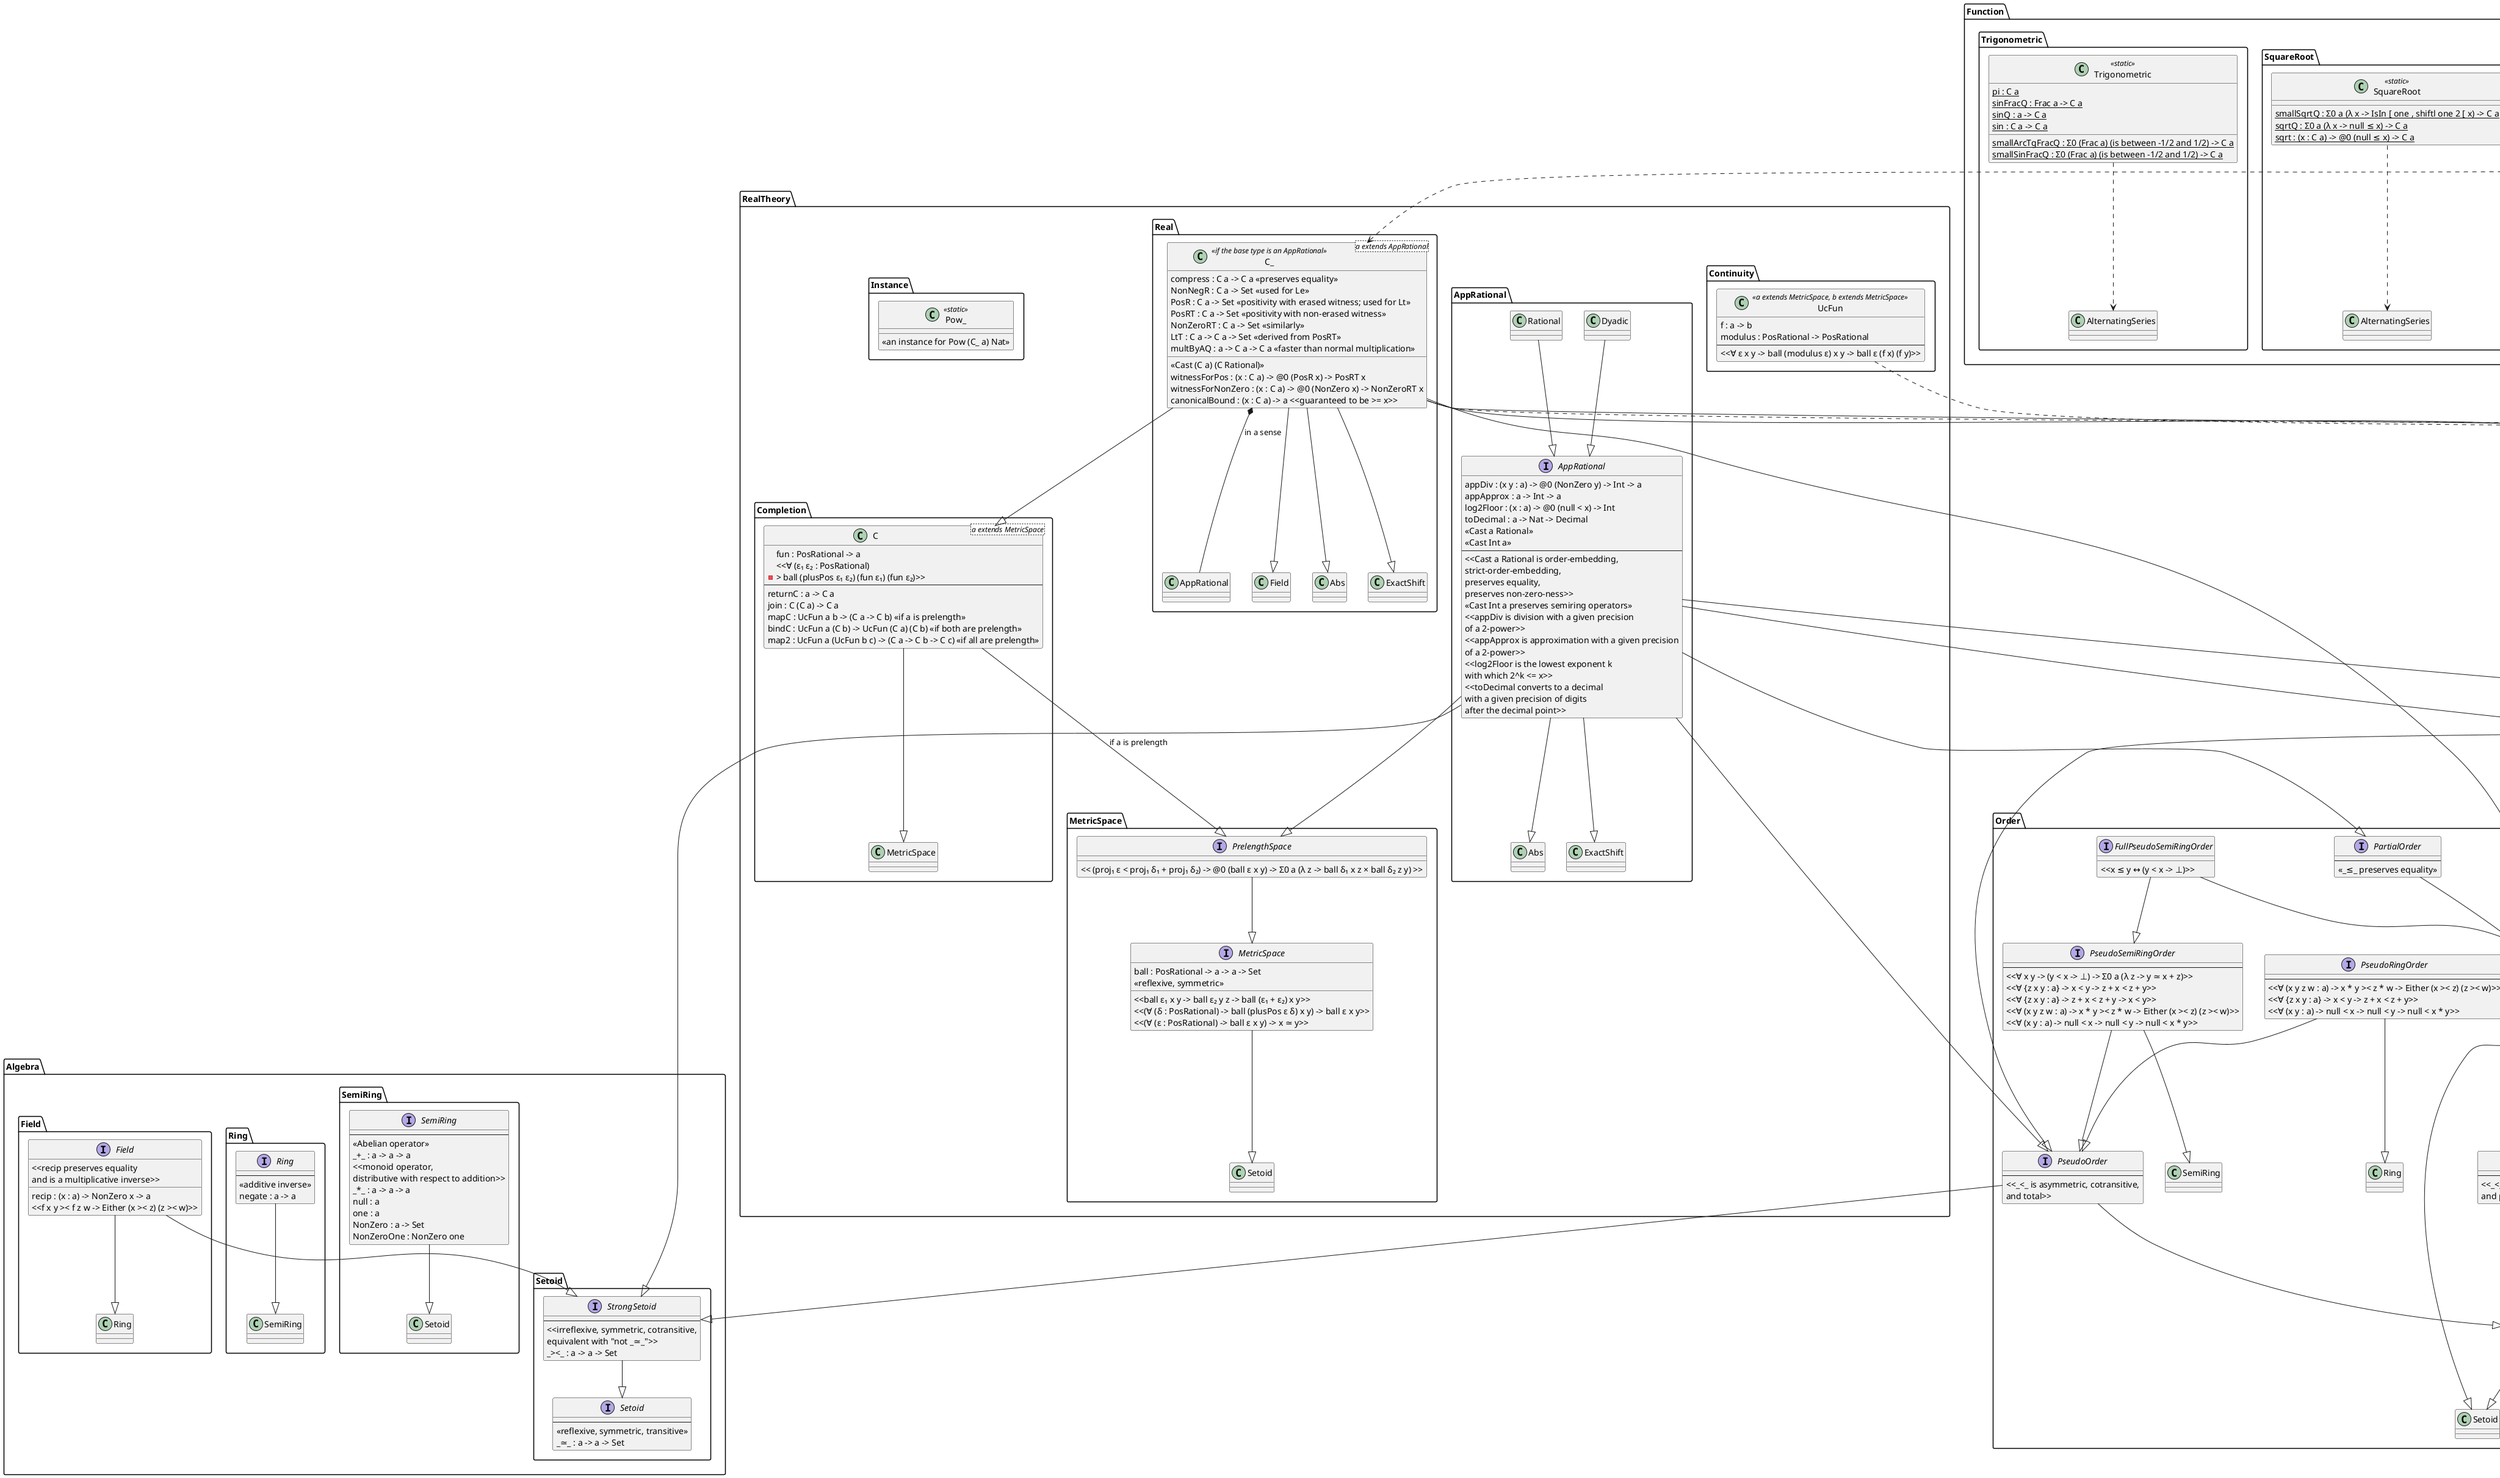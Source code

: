 @startuml structure
allowmixing

package Algebra {
    package Setoid {
        interface Setoid {
            --
            <<reflexive, symmetric, transitive>>
            _≃_ : a -> a -> Set
        }

        interface StrongSetoid {
            --
            <<irreflexive, symmetric, cotransitive,
            equivalent with "not _≃_">>
            _><_ : a -> a -> Set
        }

        StrongSetoid --|> Setoid
    }

    package SemiRing {
        interface SemiRing {
            --
            <<Abelian operator>>
            _+_ : a -> a -> a
            <<monoid operator,
              distributive with respect to addition>>
            _*_ : a -> a -> a
            null : a
            one : a
            NonZero : a -> Set
            NonZeroOne : NonZero one
        }

        SemiRing --|> Setoid
    }

    package Ring {
        interface Ring {
            --
            <<additive inverse>>
            negate : a -> a
        }

        Ring --|> SemiRing
    }

    package Field {
        interface Field {
            recip : (x : a) -> NonZero x -> a
            <<f x y >< f z w -> Either (x >< z) (z >< w)>>
            <<recip preserves equality
              and is a multiplicative inverse>>
        }

        Field --|> Ring
        Field --|> StrongSetoid
    }
}

package Order {
    interface Le {
        --
        _≤_ : a -> a -> Set
    }

    interface PartialOrder {
        --
        << _≤_ preserves equality>>
    }

    interface Lt {
        --
        _<_ : a -> a -> Set
    }

    interface StrictOrder {
        --
        <<_<_ is irreflexive, transitive,
            and preserves equality >>
    }

    interface PseudoOrder {
        --
        <<_<_ is asymmetric, cotransitive,
            and total>>
    }

    ' not yet used
    interface PseudoRingOrder {
        --
        <<∀ (x y z w : a) -> x * y >< z * w -> Either (x >< z) (z >< w)>>
        <<∀ {z x y : a} -> x < y -> z + x < z + y>>
        <<∀ (x y : a) -> null < x -> null < y -> null < x * y>>
    }
    PseudoRingOrder --|> PseudoOrder
    PseudoRingOrder --|> Ring

    ' not yet used
    interface PseudoSemiRingOrder {
        --
        <<∀ x y -> (y < x -> ⊥) -> Σ0 a (λ z -> y ≃ x + z)>>
        <<∀ {z x y : a} -> x < y -> z + x < z + y>>
        <<∀ {z x y : a} -> z + x < z + y -> x < y>>
        <<∀ (x y z w : a) -> x * y >< z * w -> Either (x >< z) (z >< w)>>
        <<∀ (x y : a) -> null < x -> null < y -> null < x * y>>
    }

    ' not yet used
    interface FullPseudoSemiRingOrder {
        <<x ≤ y ↔ (y < x -> ⊥)>>
    }

    Le --|> Setoid
    Lt --|> Setoid
    PseudoOrder --|> StrongSetoid
    PartialOrder --|> Le
    StrictOrder --|> Lt
    PseudoOrder --|> Lt
    PseudoSemiRingOrder --|> PseudoOrder
    PseudoSemiRingOrder --|> SemiRing
    FullPseudoSemiRingOrder --|> PseudoSemiRingOrder
    FullPseudoSemiRingOrder --|> Le
}

package Operator {
    package Abs {
        interface Abs {
            abs : a -> a
            <<(null ≤ x -> abs x ≃ x)
                × (x ≤ null -> abs x ≃ negate x)
        }
        Abs --|> Ring
        Abs --|> Le
    }

    package Cast {
        interface Cast<<two-parameter>> {
            cast : a -> b
        }
    }

    package Decidable {
        interface DecSetoid {
            _≃#_ : a -> a -> Bool
            <<decides _≃_>>
        }
        DecSetoid --|> Setoid

        interface DecLe {
            _≤#_ : a -> a -> Bool
            <<decides _≤_>>
        }
        DecLe --|> Le

        interface DecLt {
            _<#_ : a -> a -> Bool
            <<decides _<_>>
        }
        DecLt --|> Lt
    }

    package Pow {
        interface Pow<<two-parameter>> {
            <<a and b are SemiRings>>
            _^_ : a -> b -> a
            <<preserves equality>>
            <<x^null is one>>
            <<x^(one+n) is x*x^n>>
        }

        ' actually, this might help
        interface Pow_Nat {
            _^_ : a -> Nat -> a
        }
        interface Pow_Int {
            _^_ : a -> b -> a
        }
    }

    package ShiftL {
        interface ShiftL {
            shiftl : a -> Nat -> a
            <<preserves equality,
              shifting with zero is the identity function,
              every shift doubles>>
        }
        ShiftL --|> SemiRing
    }

    package Shift {
        interface Shift {
            shift : a -> Int -> a
            <<preserves equality,
              equivalent with shiftl for nonnegatives,
              shifting left then right returns the original value>>
        }
        Shift --|> ShiftL
    }

    package ExactShift {
        interface ExactShift {
            <<shifting right then left returns the same number>>
            <<that means there is no loss of precision>>
        }
        ExactShift --|> Shift
    }
}

package Implementation {
    package Nat {
        class Nat<<Agda.Builtin.Nat>> {
            zero : Nat <<constructor>>
            suc : Nat -> Nat <<constructor>>
        }
        'Nat --|> SemiRing /'implied by Naturals'/
        Nat --|> Decidable
        Nat --|> Pow_Nat

        interface Naturals {
            <<a generalisation>>
            <<the "smallest" semiring>>
            naturalsToSemiRing : casts to any SemiRing
            <<it preserves equality>>
            <<all other functions that can do this are equivalent>>
        }
        Naturals --|> SemiRing
        Nat --|> Naturals
        Nat --|> ShiftL
    }

    package Int {
        class Int<<Agda.Builtin.Int>> {
            pos : Nat -> Int <<constructor>>
            negsuc : Nat -> Int <<constructor>>
        }

        interface Integers {
            <<a generalisation>>
            <<the "smallest" ring>>
            integersToRing : casts to any Ring
            <<it preserves equality>>
            <<all other functions that can do this are equivalent>>
        }

        Int o-- Nat
        'Int --|> Ring /'implied by Integers'/
        Int --|> Decidable
        Int --|> PseudoOrder
        Int --|> Abs
        Int --|> Shift
        Int --|> Pow_Nat
        Int --|> Integers
        Integers --|> Ring

        'Int --|> Integers is not yet done
    }

    package Frac {
        class Frac<a extends SemiRing> {
            num : a
            den : a
            --
            <<constructor>>
            MkFrac : a -> a -> Frac a
        }
        ' I add the instances in Rational
        ' because there are conditions on a
    }

    package Rational {
        class Rational {
            <<a is Int>>
            <<Cast Int Rational>>
        }
        Rational --|> Frac
        Rational *-- Int

        class PosRational {}
        PosRational o-- Rational
        PosRational --|> ErasureProduct
        MetricSpace ..> PosRational
    }

    package Dyadic {
        class Dyadic {
            mant : Int
            expo : Int
            --
            _:|^_ : Int -> Int -> Dyadic <<constructor>>
        }
        Dyadic *-- Int
    }

    package Decimal {
        class Decimal {
            decMant : Int
            decExpo : Int
            --
            MkDec : Int -> Int -> Decimal <<constructor>>
        }
        Decimal *-- Int
        Decimal ..|> AppRational: not complete yet
    }
}

package RealTheory {
    package MetricSpace {
        interface MetricSpace {
            ball : PosRational -> a -> a -> Set
            <<reflexive, symmetric>>
            <<ball ε₁ x y -> ball ε₂ y z -> ball (ε₁ + ε₂) x y>>
            <<(∀ (δ : PosRational) -> ball (plusPos ε δ) x y) -> ball ε x y>>
            <<(∀ (ε : PosRational) -> ball ε x y) -> x ≃ y>>
        }
        MetricSpace --|> Setoid

        interface PrelengthSpace {
            << (proj₁ ε < proj₁ δ₁ + proj₁ δ₂) -> @0 (ball ε x y) -> Σ0 a (λ z -> ball δ₁ x z × ball δ₂ z y) >>
        }
        PrelengthSpace --|> MetricSpace
    }

    package Continuity {
        ' actually, the modulus is in another record named UniformlyContinuous
        ' but this is easier to understand now
        class UcFun<<a extends MetricSpace, b extends MetricSpace>> {
            f : a -> b
            modulus : PosRational -> PosRational
            --
            <<∀ ε x y -> ball (modulus ε) x y -> ball ε (f x) (f y)>>
        }
        UcFun ..> PosRational
    }

    package Completion {
        class C<a extends MetricSpace> {
            fun : PosRational -> a
            <<∀ (ε₁ ε₂ : PosRational)
               -> ball (plusPos ε₁ ε₂) (fun ε₁) (fun ε₂)>>
            --
            returnC : a -> C a
            join : C (C a) -> C a
            mapC : UcFun a b -> (C a -> C b) <<if a is prelength>>
            bindC : UcFun a (C b) -> UcFun (C a) (C b) <<if both are prelength>>
            map2 : UcFun a (UcFun b c) -> (C a -> C b -> C c) <<if all are prelength>>
        }
        C --|> MetricSpace
        C --|> PrelengthSpace: if a is prelength
    }

    package AppRational {
        interface AppRational {
            appDiv : (x y : a) -> @0 (NonZero y) -> Int -> a
            appApprox : a -> Int -> a
            log2Floor : (x : a) -> @0 (null < x) -> Int
            toDecimal : a -> Nat -> Decimal
            <<Cast a Rational>>
            <<Cast Int a>>
            --
            <<Cast a Rational is order-embedding,
                                  strict-order-embedding,
                                  preserves equality,
                                  preserves non-zero-ness>>
            <<Cast Int a preserves semiring operators>>
            <<appDiv is division with a given precision
            of a 2-power>>
            <<appApprox is approximation with a given precision
            of a 2-power>>
            <<log2Floor is the lowest exponent k
            with which 2^k <= x>>
            <<toDecimal converts to a decimal
            with a given precision of digits
            after the decimal point>>
        }
        AppRational --|> PartialOrder
        AppRational --|> PseudoOrder
        AppRational --|> Decidable
        AppRational --|> StrongSetoid
        AppRational --|> Abs
        AppRational --|> ExactShift
        AppRational --|> PrelengthSpace
        AppRational --|> Pow_Nat
        Dyadic --|> AppRational
        Rational --|> AppRational
    }

    package Real {
        class C_<a extends AppRational><<if the base type is an AppRational>> {
            <<Cast (C a) (C Rational)>>
            compress : C a -> C a <<preserves equality>>
            NonNegR : C a -> Set <<used for Le>>
            PosR : C a -> Set <<positivity with erased witness; used for Lt>>
            PosRT : C a -> Set <<positivity with non-erased witness>>
            NonZeroRT : C a -> Set <<similarly>>
            LtT : C a -> C a -> Set <<derived from PosRT>>
            witnessForPos : (x : C a) -> @0 (PosR x) -> PosRT x
            witnessForNonZero : (x : C a) -> @0 (NonZero x) -> NonZeroRT x
            multByAQ : a -> C a -> C a <<faster than normal multiplication>>
            canonicalBound : (x : C a) -> a <<guaranteed to be >= x>>
        }
        C_ *-- AppRational: in a sense
        C_ --|> C
        C_ --|> Le
        C_ --|> Lt
        C_ --|> Field
        C_ --|> Abs
        C_ --|> ExactShift
        C_ --|> Pow_Nat
    }

    package Instance {
        ' an instance for Pow (C a) Nat, if a is an AppRational
        ' TODO: actually, this is in Instance.Pow
        class Pow_<<static>> {
            <<an instance for Pow (C_ a) Nat>>
        }
    }
}

package Tool {
    package Cheat {
        class Cheat<<static>> {
            {static} cheat : "anything"
        }
    }

    package ErasureProduct {
        class Σ0<<two-parameter; b : a to Set j>> {
            proj₁ : a
            @0 proj₂ : b proj₁
            --
            _:&:_ : a -> b a -> Σ0 a b <<constructor>>
            prefixCon : a -> b a -> Σ0 a b <<a prefix alias; agda2hs sometimes needs it>>
        }
    }

    package PropositionalEquality {
        class PropositionalEquality<<static>> {
            {static} cong sym trans subst : properties of _≡_
        }
    }

    package Relation {
        class Relation<<static>> {
            _↔_ : Set -> Set -> Set
            <<an Either for any levels>>
            _⊎_ : Set i -> Set j -> Set (i ⊔ j)
        }
    }

    package Show {
        class Show<<actually in the agda2hs lib>> {
            <<instances>>
        }
        Nat --|> Show
        Int --|> Show
        Rational --|> Show
        Decimal --|> Show
        Dyadic --|> Show
    }

    package Stream {
        class Stream<<coinductive>> {
            streamHead : a
            streamTail : Stream a
            --
            mkStream : a -> Stream a -> Stream a <<constructor>>
        }
    }
}

package Function {
    'here, we always assume a is AppRational
    package AlternatingSeries {
        class AlternatingSeries<<static>> {
            {static} sumAlternatingStream:
            (xs : Stream (Frac a)) -> @0 (IsAlternating xs) -> C a
        }
        AlternatingSeries ..> C_
        AlternatingSeries ..> Stream
    }
    package Exp {
        class Exp<<static>> {
            {static} smallExp : Σ0 a (IsIn [ negate one , null ]) -> C a
            {static} expQ : a -> C a
            {static} e : C a
            'expQUc is not really going to be used outside here
            {static} exp : C a -> C a
        }
        Exp ..> AlternatingSeries
    }
    package SquareRoot {
        class SquareRoot<<static>> {
            {static} smallSqrtQ : Σ0 a (λ x -> IsIn [ one , shiftl one 2 [ x) -> C a
            {static} sqrtQ : Σ0 a (λ x -> null ≤ x) -> C a
            'same for sqrtQUc
            {static} sqrt : (x : C a) -> @0 (null ≤ x) -> C a
        }
        SquareRoot ..> AlternatingSeries
    }
    package Trigonometric {
        class Trigonometric<<static>> {
            {static} smallArcTgFracQ : Σ0 (Frac a) (is between -1/2 and 1/2) -> C a
            ' uses smallArcTgFracQ
            {static} pi : C a
            {static} smallSinFracQ : Σ0 (Frac a) (is between -1/2 and 1/2) -> C a
            {static} sinFracQ : Frac a -> C a
            {static} sinQ : a -> C a
            {static} sin : C a -> C a
        }
        Trigonometric ..> AlternatingSeries
    }
}

package HaskellInstance {
    package Number {
        interface Number<<Agda.Builtin.FromNat>> {
            Constraint : Nat -> Set <<condition on which a Nat can be converted>>
            fromNat : (n : Nat) -> {{Constraint n}} -> a
        }
        Number ..> Nat
    }

    package Num {
        interface Num<<Haskell.Prim.Num>> {
            @0 MinusOK       : a → a → Set
            @0 NegateOK      : a → Set
            @0 FromIntegerOK : Integer → Set
            _+_           : a → a → a
            _-_           : (x y : a) → @0 {{MinusOK x y}} → a
            _*_           : a → a → a
            negate        : (x : a) → @0 {{NegateOK x}} → a
            abs           : a → a
            signum        : a → a  <<this will not make sense for reals>>
            fromInteger   : (n : Integer) → @0 {{FromIntegerOK n}} → a
        }
        Num --|> Number
    }

    package Fractional {
        interface Fractional<<Haskell.Prim.Fractional>> {
            @0 RecipOK : a -> Set
            _/_ : (x y : a) -> @0 {{RecipOK y}} -> a
            recip : (x : a) -> @0 {{RecipOK x}} -> a
        }
        Fractional --|> Num
    }

    package Floating {
        interface Floating<<Haskell>> {
            trigonometric,
            exponential
            and logarithmic functions
        }
        Floating --|> Fractional
        C_ ..|> Floating: not complete yet
    }
}

/'
this changes quite rapidly
package Main {
    class Main<<static>> {
        ...
    }
}
'/

@enduml